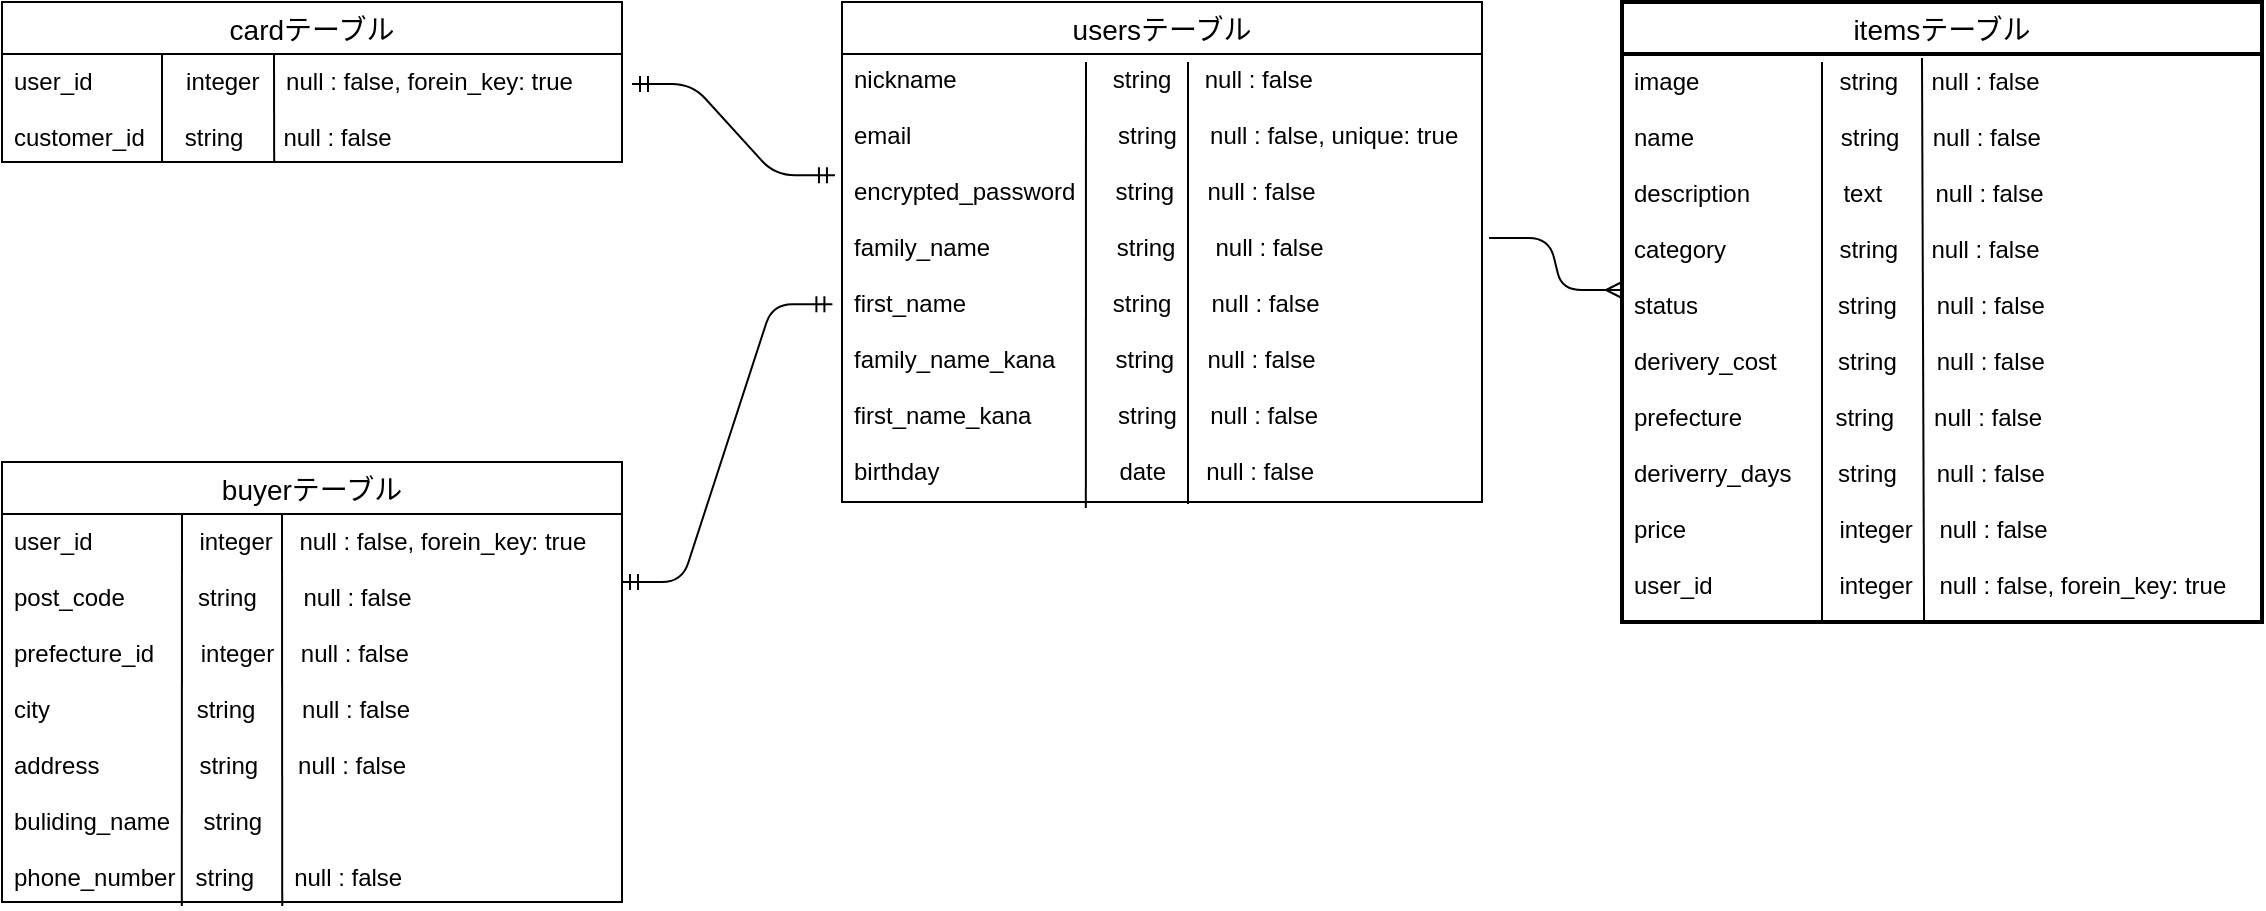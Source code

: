<mxfile version="14.2.4" type="embed">
    <diagram id="WGAppKsVnmHuwUmyr0Xn" name="ページ1">
        <mxGraphModel dx="1253" dy="907" grid="1" gridSize="10" guides="1" tooltips="1" connect="1" arrows="1" fold="1" page="1" pageScale="1" pageWidth="850" pageHeight="1100" math="0" shadow="0">
            <root>
                <mxCell id="0"/>
                <mxCell id="1" parent="0"/>
                <mxCell id="2" value="usersテーブル" style="swimlane;fontStyle=0;childLayout=stackLayout;horizontal=1;startSize=26;horizontalStack=0;resizeParent=1;resizeParentMax=0;resizeLast=0;collapsible=1;marginBottom=0;align=center;fontSize=14;" parent="1" vertex="1">
                    <mxGeometry x="490" y="160" width="320" height="250" as="geometry"/>
                </mxCell>
                <mxCell id="14" value="itemsテーブル" style="swimlane;fontStyle=0;childLayout=stackLayout;horizontal=1;startSize=26;horizontalStack=0;resizeParent=1;resizeParentMax=0;resizeLast=0;collapsible=1;marginBottom=0;align=center;fontSize=14;strokeWidth=2;" parent="1" vertex="1">
                    <mxGeometry x="880" y="160" width="320" height="310" as="geometry"/>
                </mxCell>
                <mxCell id="20" value="" style="endArrow=none;html=1;rounded=0;entryX=0.472;entryY=1.003;entryDx=0;entryDy=0;entryPerimeter=0;" parent="14" target="17" edge="1">
                    <mxGeometry relative="1" as="geometry">
                        <mxPoint x="150" y="28" as="sourcePoint"/>
                        <mxPoint x="150" y="290" as="targetPoint"/>
                    </mxGeometry>
                </mxCell>
                <mxCell id="17" value="image                     string     null : false&#10;&#10;name                      string     null : false &#10;&#10;description              text        null : false &#10;&#10;category                 string     null : false &#10;&#10;status                     string      null : false&#10;&#10;derivery_cost　　  string      null : false &#10;&#10;prefecture              string      null : false&#10;&#10;deriverry_days       string      null : false&#10;&#10;price                       integer    null : false&#10;&#10;user_id                   integer    null : false, forein_key: true&#10;" style="text;strokeColor=none;fillColor=none;spacingLeft=4;spacingRight=4;overflow=hidden;rotatable=0;points=[[0,0.5],[1,0.5]];portConstraint=eastwest;fontSize=12;" parent="14" vertex="1">
                    <mxGeometry y="26" width="320" height="284" as="geometry"/>
                </mxCell>
                <mxCell id="21" value="cardテーブル" style="swimlane;fontStyle=0;childLayout=stackLayout;horizontal=1;startSize=26;horizontalStack=0;resizeParent=1;resizeParentMax=0;resizeLast=0;collapsible=1;marginBottom=0;align=center;fontSize=14;" parent="1" vertex="1">
                    <mxGeometry x="70" y="160" width="310" height="80" as="geometry"/>
                </mxCell>
                <mxCell id="26" value="" style="endArrow=none;html=1;rounded=0;" parent="21" edge="1">
                    <mxGeometry relative="1" as="geometry">
                        <mxPoint x="80" y="26" as="sourcePoint"/>
                        <mxPoint x="80" y="80" as="targetPoint"/>
                    </mxGeometry>
                </mxCell>
                <mxCell id="38" value="" style="endArrow=none;html=1;rounded=0;entryX=0.439;entryY=1;entryDx=0;entryDy=0;entryPerimeter=0;" parent="21" target="24" edge="1">
                    <mxGeometry relative="1" as="geometry">
                        <mxPoint x="136" y="26" as="sourcePoint"/>
                        <mxPoint x="300" y="26" as="targetPoint"/>
                    </mxGeometry>
                </mxCell>
                <mxCell id="24" value="user_id              integer    null : false, forein_key: true&#10;&#10;customer_id      string      null : false&#10;            " style="text;strokeColor=none;fillColor=none;spacingLeft=4;spacingRight=4;overflow=hidden;rotatable=0;points=[[0,0.5],[1,0.5]];portConstraint=eastwest;fontSize=12;" parent="21" vertex="1">
                    <mxGeometry y="26" width="310" height="54" as="geometry"/>
                </mxCell>
                <mxCell id="28" value="buyerテーブル" style="swimlane;fontStyle=0;childLayout=stackLayout;horizontal=1;startSize=26;horizontalStack=0;resizeParent=1;resizeParentMax=0;resizeLast=0;collapsible=1;marginBottom=0;align=center;fontSize=14;" parent="1" vertex="1">
                    <mxGeometry x="70" y="390" width="310" height="220" as="geometry"/>
                </mxCell>
                <mxCell id="34" value="" style="endArrow=none;html=1;rounded=0;" parent="28" edge="1">
                    <mxGeometry relative="1" as="geometry">
                        <mxPoint x="90" y="26" as="sourcePoint"/>
                        <mxPoint x="250" y="26" as="targetPoint"/>
                    </mxGeometry>
                </mxCell>
                <mxCell id="35" value="" style="endArrow=none;html=1;rounded=0;entryX=0.29;entryY=1.01;entryDx=0;entryDy=0;entryPerimeter=0;" parent="28" target="31" edge="1">
                    <mxGeometry relative="1" as="geometry">
                        <mxPoint x="90" y="26" as="sourcePoint"/>
                        <mxPoint x="250" y="26" as="targetPoint"/>
                    </mxGeometry>
                </mxCell>
                <mxCell id="36" value="" style="endArrow=none;html=1;rounded=0;entryX=0.452;entryY=1.01;entryDx=0;entryDy=0;entryPerimeter=0;" parent="28" target="31" edge="1">
                    <mxGeometry relative="1" as="geometry">
                        <mxPoint x="140" y="26" as="sourcePoint"/>
                        <mxPoint x="300" y="26" as="targetPoint"/>
                    </mxGeometry>
                </mxCell>
                <mxCell id="31" value="user_id                integer    null : false, forein_key: true  &#10;&#10;post_code           string       null : false&#10;&#10;prefecture_id       integer    null : false&#10;&#10;city                      string       null : false&#10;   &#10;address               string      null : false&#10;  &#10;buliding_name     string   &#10;&#10;phone_number   string      null : false" style="text;strokeColor=none;fillColor=none;spacingLeft=4;spacingRight=4;overflow=hidden;rotatable=0;points=[[0,0.5],[1,0.5]];portConstraint=eastwest;fontSize=12;" parent="28" vertex="1">
                    <mxGeometry y="26" width="310" height="194" as="geometry"/>
                </mxCell>
                <mxCell id="41" value="" style="edgeStyle=entityRelationEdgeStyle;fontSize=12;html=1;endArrow=ERmandOne;startArrow=ERmandOne;entryX=-0.015;entryY=0.563;entryDx=0;entryDy=0;entryPerimeter=0;" parent="1" target="5" edge="1">
                    <mxGeometry width="100" height="100" relative="1" as="geometry">
                        <mxPoint x="380" y="450" as="sourcePoint"/>
                        <mxPoint x="480" y="350" as="targetPoint"/>
                    </mxGeometry>
                </mxCell>
                <mxCell id="42" value="" style="edgeStyle=entityRelationEdgeStyle;fontSize=12;html=1;endArrow=ERmandOne;startArrow=ERmandOne;entryX=-0.011;entryY=0.275;entryDx=0;entryDy=0;entryPerimeter=0;" parent="1" target="5" edge="1">
                    <mxGeometry width="100" height="100" relative="1" as="geometry">
                        <mxPoint x="385" y="201" as="sourcePoint"/>
                        <mxPoint x="450" y="250" as="targetPoint"/>
                    </mxGeometry>
                </mxCell>
                <mxCell id="43" value="" style="edgeStyle=entityRelationEdgeStyle;fontSize=12;html=1;endArrow=ERmany;exitX=1.011;exitY=0.415;exitDx=0;exitDy=0;exitPerimeter=0;" parent="1" source="5" edge="1">
                    <mxGeometry width="100" height="100" relative="1" as="geometry">
                        <mxPoint x="750" y="370" as="sourcePoint"/>
                        <mxPoint x="880" y="304" as="targetPoint"/>
                    </mxGeometry>
                </mxCell>
                <mxCell id="47" value="" style="endArrow=none;html=1;rounded=0;" parent="1" edge="1">
                    <mxGeometry relative="1" as="geometry">
                        <mxPoint x="980" y="190" as="sourcePoint"/>
                        <mxPoint x="980" y="469" as="targetPoint"/>
                    </mxGeometry>
                </mxCell>
                <mxCell id="51" value="" style="endArrow=none;html=1;rounded=0;" parent="1" edge="1">
                    <mxGeometry relative="1" as="geometry">
                        <mxPoint x="663" y="190" as="sourcePoint"/>
                        <mxPoint x="663" y="411" as="targetPoint"/>
                    </mxGeometry>
                </mxCell>
                <mxCell id="5" value="nickname  　　　　       string     null : false&#10;&#10;email                               string     null : false, unique: true&#10;&#10;encrypted_password      string     null : false&#10;&#10;family_name                   string      null : false&#10;&#10;first_name                      string      null : false&#10;&#10;family_name_kana         string     null : false&#10;&#10;first_name_kana             string     null : false&#10;&#10;birthday                           date      null : false&#10;&#10;&#10;&#10;&#10;" style="text;strokeColor=none;fillColor=none;spacingLeft=4;spacingRight=4;overflow=hidden;rotatable=0;points=[[0,0.5],[1,0.5]];portConstraint=eastwest;fontSize=12;" parent="1" vertex="1">
                    <mxGeometry x="490" y="185" width="320" height="224" as="geometry"/>
                </mxCell>
                <mxCell id="52" value="" style="endArrow=none;html=1;rounded=0;entryX=0.381;entryY=1.018;entryDx=0;entryDy=0;entryPerimeter=0;" parent="1" target="5" edge="1">
                    <mxGeometry relative="1" as="geometry">
                        <mxPoint x="612" y="190" as="sourcePoint"/>
                        <mxPoint x="610" y="290" as="targetPoint"/>
                    </mxGeometry>
                </mxCell>
            </root>
        </mxGraphModel>
    </diagram>
</mxfile>